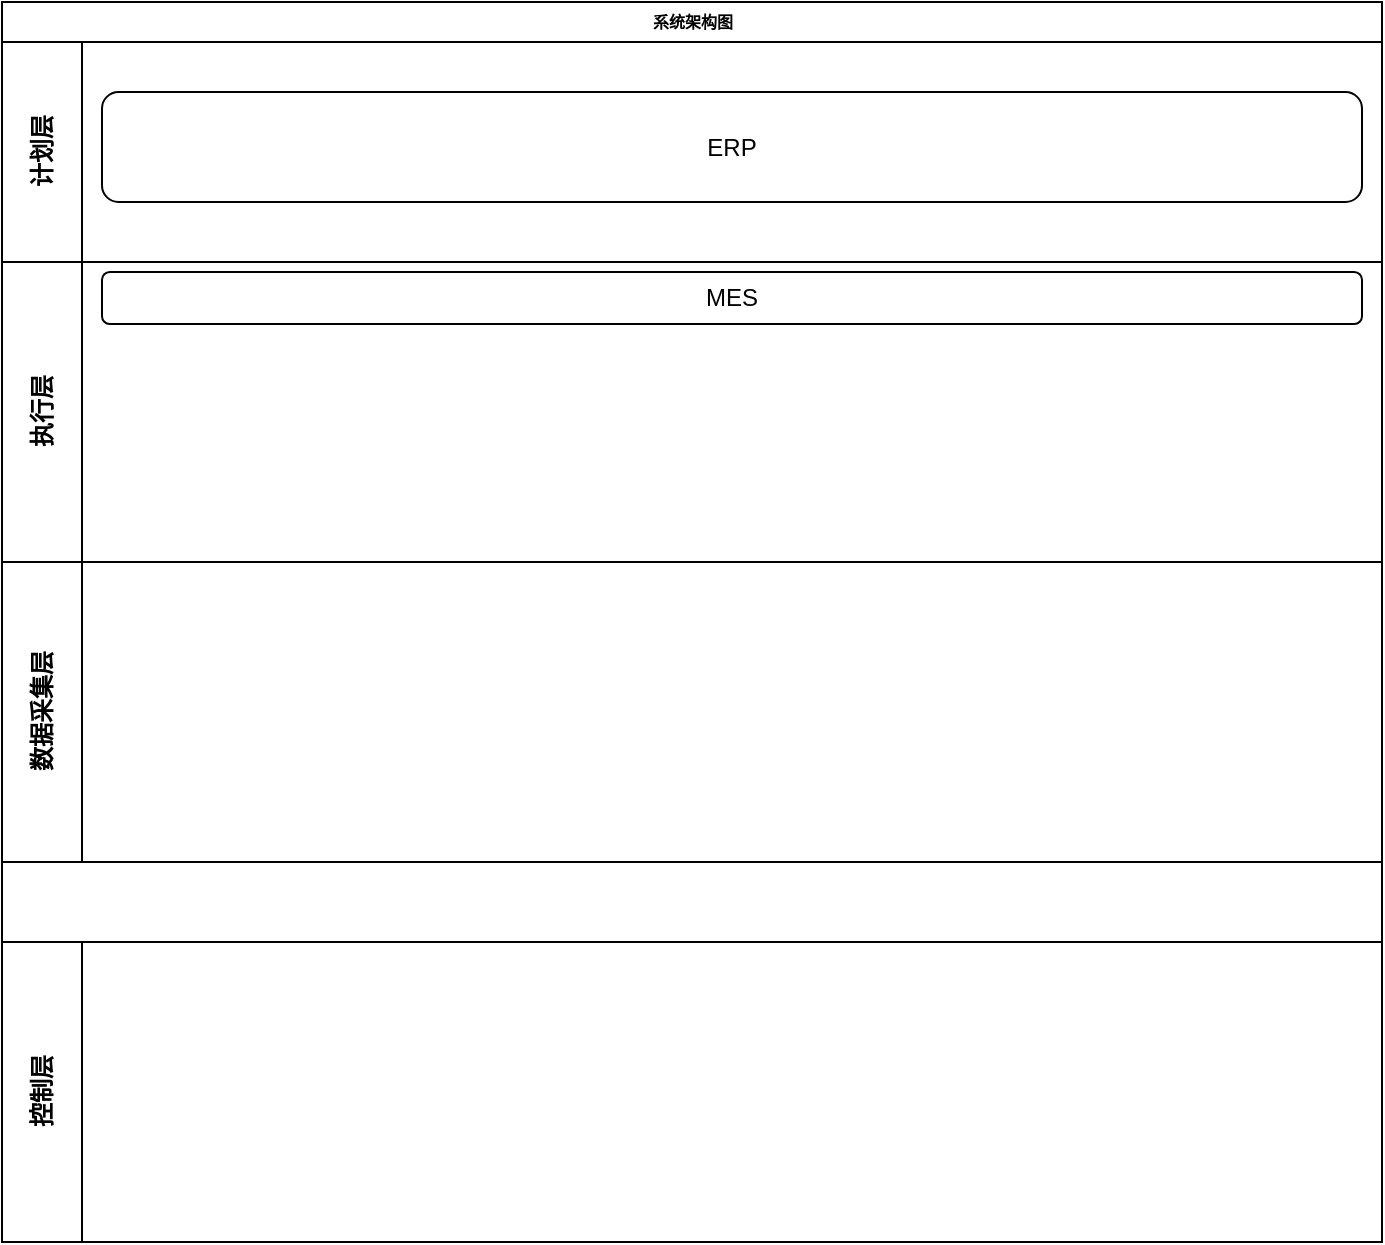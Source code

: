<mxfile version="21.2.1" type="github">
  <diagram name="Page-1" id="c7488fd3-1785-93aa-aadb-54a6760d102a">
    <mxGraphModel dx="1050" dy="558" grid="1" gridSize="10" guides="1" tooltips="1" connect="1" arrows="1" fold="1" page="1" pageScale="1" pageWidth="1100" pageHeight="850" background="none" math="0" shadow="0">
      <root>
        <mxCell id="0" />
        <mxCell id="1" parent="0" />
        <mxCell id="2b4e8129b02d487f-1" value="系统架构图" style="swimlane;html=1;childLayout=stackLayout;horizontal=1;startSize=20;horizontalStack=0;rounded=0;shadow=0;labelBackgroundColor=none;strokeWidth=1;fontFamily=Verdana;fontSize=8;align=center;" parent="1" vertex="1">
          <mxGeometry x="180" y="70" width="690" height="470" as="geometry" />
        </mxCell>
        <mxCell id="2b4e8129b02d487f-2" value="计划层" style="swimlane;html=1;startSize=40;horizontal=0;align=center;" parent="2b4e8129b02d487f-1" vertex="1">
          <mxGeometry y="20" width="690" height="110" as="geometry" />
        </mxCell>
        <mxCell id="jEixtRFuUvfLuJaJq4XK-9" value="ERP" style="rounded=1;whiteSpace=wrap;html=1;" vertex="1" parent="2b4e8129b02d487f-2">
          <mxGeometry x="50" y="25" width="630" height="55" as="geometry" />
        </mxCell>
        <mxCell id="2b4e8129b02d487f-3" value="执行层" style="swimlane;html=1;startSize=40;horizontal=0;" parent="2b4e8129b02d487f-1" vertex="1">
          <mxGeometry y="130" width="690" height="150" as="geometry" />
        </mxCell>
        <mxCell id="jEixtRFuUvfLuJaJq4XK-10" value="MES" style="rounded=1;whiteSpace=wrap;html=1;" vertex="1" parent="2b4e8129b02d487f-3">
          <mxGeometry x="50" y="5" width="630" height="26" as="geometry" />
        </mxCell>
        <mxCell id="2b4e8129b02d487f-4" value="数据采集层" style="swimlane;html=1;startSize=40;horizontal=0;" parent="2b4e8129b02d487f-1" vertex="1">
          <mxGeometry y="280" width="690" height="150" as="geometry" />
        </mxCell>
        <mxCell id="jEixtRFuUvfLuJaJq4XK-1" value="控制层" style="swimlane;html=1;startSize=40;horizontal=0;" vertex="1" parent="1">
          <mxGeometry x="180" y="540" width="690" height="150" as="geometry" />
        </mxCell>
      </root>
    </mxGraphModel>
  </diagram>
</mxfile>
